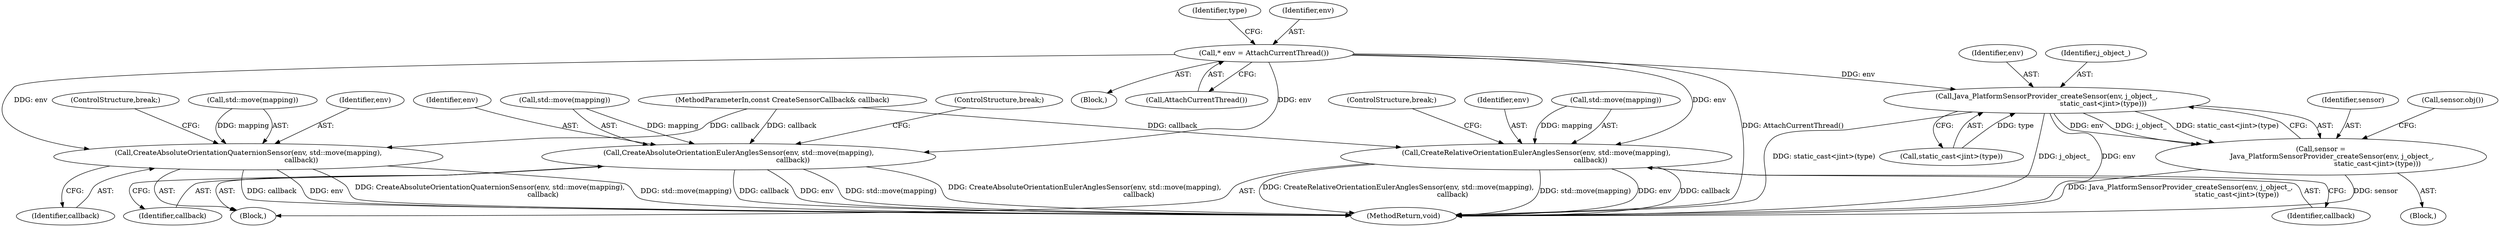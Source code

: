 digraph "0_Chrome_c0c8978849ac57e4ecd613ddc8ff7852a2054734_18@API" {
"1000106" [label="(Call,* env = AttachCurrentThread())"];
"1000113" [label="(Call,CreateAbsoluteOrientationEulerAnglesSensor(env, std::move(mapping),\n                                                 callback))"];
"1000120" [label="(Call,CreateAbsoluteOrientationQuaternionSensor(env, std::move(mapping),\n                                                callback))"];
"1000127" [label="(Call,CreateRelativeOrientationEulerAnglesSensor(env, std::move(mapping),\n                                                 callback))"];
"1000138" [label="(Call,Java_PlatformSensorProvider_createSensor(env, j_object_,\n                                                   static_cast<jint>(type)))"];
"1000136" [label="(Call,sensor =\n          Java_PlatformSensorProvider_createSensor(env, j_object_,\n                                                   static_cast<jint>(type)))"];
"1000139" [label="(Identifier,env)"];
"1000128" [label="(Identifier,env)"];
"1000122" [label="(Call,std::move(mapping))"];
"1000137" [label="(Identifier,sensor)"];
"1000104" [label="(Block,)"];
"1000111" [label="(Block,)"];
"1000117" [label="(Identifier,callback)"];
"1000141" [label="(Call,static_cast<jint>(type))"];
"1000140" [label="(Identifier,j_object_)"];
"1000110" [label="(Identifier,type)"];
"1000113" [label="(Call,CreateAbsoluteOrientationEulerAnglesSensor(env, std::move(mapping),\n                                                 callback))"];
"1000120" [label="(Call,CreateAbsoluteOrientationQuaternionSensor(env, std::move(mapping),\n                                                callback))"];
"1000118" [label="(ControlStructure,break;)"];
"1000136" [label="(Call,sensor =\n          Java_PlatformSensorProvider_createSensor(env, j_object_,\n                                                   static_cast<jint>(type)))"];
"1000138" [label="(Call,Java_PlatformSensorProvider_createSensor(env, j_object_,\n                                                   static_cast<jint>(type)))"];
"1000108" [label="(Call,AttachCurrentThread())"];
"1000169" [label="(MethodReturn,void)"];
"1000146" [label="(Call,sensor.obj())"];
"1000124" [label="(Identifier,callback)"];
"1000129" [label="(Call,std::move(mapping))"];
"1000131" [label="(Identifier,callback)"];
"1000107" [label="(Identifier,env)"];
"1000125" [label="(ControlStructure,break;)"];
"1000127" [label="(Call,CreateRelativeOrientationEulerAnglesSensor(env, std::move(mapping),\n                                                 callback))"];
"1000103" [label="(MethodParameterIn,const CreateSensorCallback& callback)"];
"1000106" [label="(Call,* env = AttachCurrentThread())"];
"1000115" [label="(Call,std::move(mapping))"];
"1000134" [label="(Block,)"];
"1000114" [label="(Identifier,env)"];
"1000132" [label="(ControlStructure,break;)"];
"1000121" [label="(Identifier,env)"];
"1000106" -> "1000104"  [label="AST: "];
"1000106" -> "1000108"  [label="CFG: "];
"1000107" -> "1000106"  [label="AST: "];
"1000108" -> "1000106"  [label="AST: "];
"1000110" -> "1000106"  [label="CFG: "];
"1000106" -> "1000169"  [label="DDG: AttachCurrentThread()"];
"1000106" -> "1000113"  [label="DDG: env"];
"1000106" -> "1000120"  [label="DDG: env"];
"1000106" -> "1000127"  [label="DDG: env"];
"1000106" -> "1000138"  [label="DDG: env"];
"1000113" -> "1000111"  [label="AST: "];
"1000113" -> "1000117"  [label="CFG: "];
"1000114" -> "1000113"  [label="AST: "];
"1000115" -> "1000113"  [label="AST: "];
"1000117" -> "1000113"  [label="AST: "];
"1000118" -> "1000113"  [label="CFG: "];
"1000113" -> "1000169"  [label="DDG: callback"];
"1000113" -> "1000169"  [label="DDG: env"];
"1000113" -> "1000169"  [label="DDG: std::move(mapping)"];
"1000113" -> "1000169"  [label="DDG: CreateAbsoluteOrientationEulerAnglesSensor(env, std::move(mapping),\n                                                 callback)"];
"1000115" -> "1000113"  [label="DDG: mapping"];
"1000103" -> "1000113"  [label="DDG: callback"];
"1000120" -> "1000111"  [label="AST: "];
"1000120" -> "1000124"  [label="CFG: "];
"1000121" -> "1000120"  [label="AST: "];
"1000122" -> "1000120"  [label="AST: "];
"1000124" -> "1000120"  [label="AST: "];
"1000125" -> "1000120"  [label="CFG: "];
"1000120" -> "1000169"  [label="DDG: env"];
"1000120" -> "1000169"  [label="DDG: CreateAbsoluteOrientationQuaternionSensor(env, std::move(mapping),\n                                                callback)"];
"1000120" -> "1000169"  [label="DDG: std::move(mapping)"];
"1000120" -> "1000169"  [label="DDG: callback"];
"1000122" -> "1000120"  [label="DDG: mapping"];
"1000103" -> "1000120"  [label="DDG: callback"];
"1000127" -> "1000111"  [label="AST: "];
"1000127" -> "1000131"  [label="CFG: "];
"1000128" -> "1000127"  [label="AST: "];
"1000129" -> "1000127"  [label="AST: "];
"1000131" -> "1000127"  [label="AST: "];
"1000132" -> "1000127"  [label="CFG: "];
"1000127" -> "1000169"  [label="DDG: CreateRelativeOrientationEulerAnglesSensor(env, std::move(mapping),\n                                                 callback)"];
"1000127" -> "1000169"  [label="DDG: std::move(mapping)"];
"1000127" -> "1000169"  [label="DDG: env"];
"1000127" -> "1000169"  [label="DDG: callback"];
"1000129" -> "1000127"  [label="DDG: mapping"];
"1000103" -> "1000127"  [label="DDG: callback"];
"1000138" -> "1000136"  [label="AST: "];
"1000138" -> "1000141"  [label="CFG: "];
"1000139" -> "1000138"  [label="AST: "];
"1000140" -> "1000138"  [label="AST: "];
"1000141" -> "1000138"  [label="AST: "];
"1000136" -> "1000138"  [label="CFG: "];
"1000138" -> "1000169"  [label="DDG: static_cast<jint>(type)"];
"1000138" -> "1000169"  [label="DDG: env"];
"1000138" -> "1000169"  [label="DDG: j_object_"];
"1000138" -> "1000136"  [label="DDG: env"];
"1000138" -> "1000136"  [label="DDG: j_object_"];
"1000138" -> "1000136"  [label="DDG: static_cast<jint>(type)"];
"1000141" -> "1000138"  [label="DDG: type"];
"1000136" -> "1000134"  [label="AST: "];
"1000137" -> "1000136"  [label="AST: "];
"1000146" -> "1000136"  [label="CFG: "];
"1000136" -> "1000169"  [label="DDG: Java_PlatformSensorProvider_createSensor(env, j_object_,\n                                                   static_cast<jint>(type))"];
"1000136" -> "1000169"  [label="DDG: sensor"];
}
